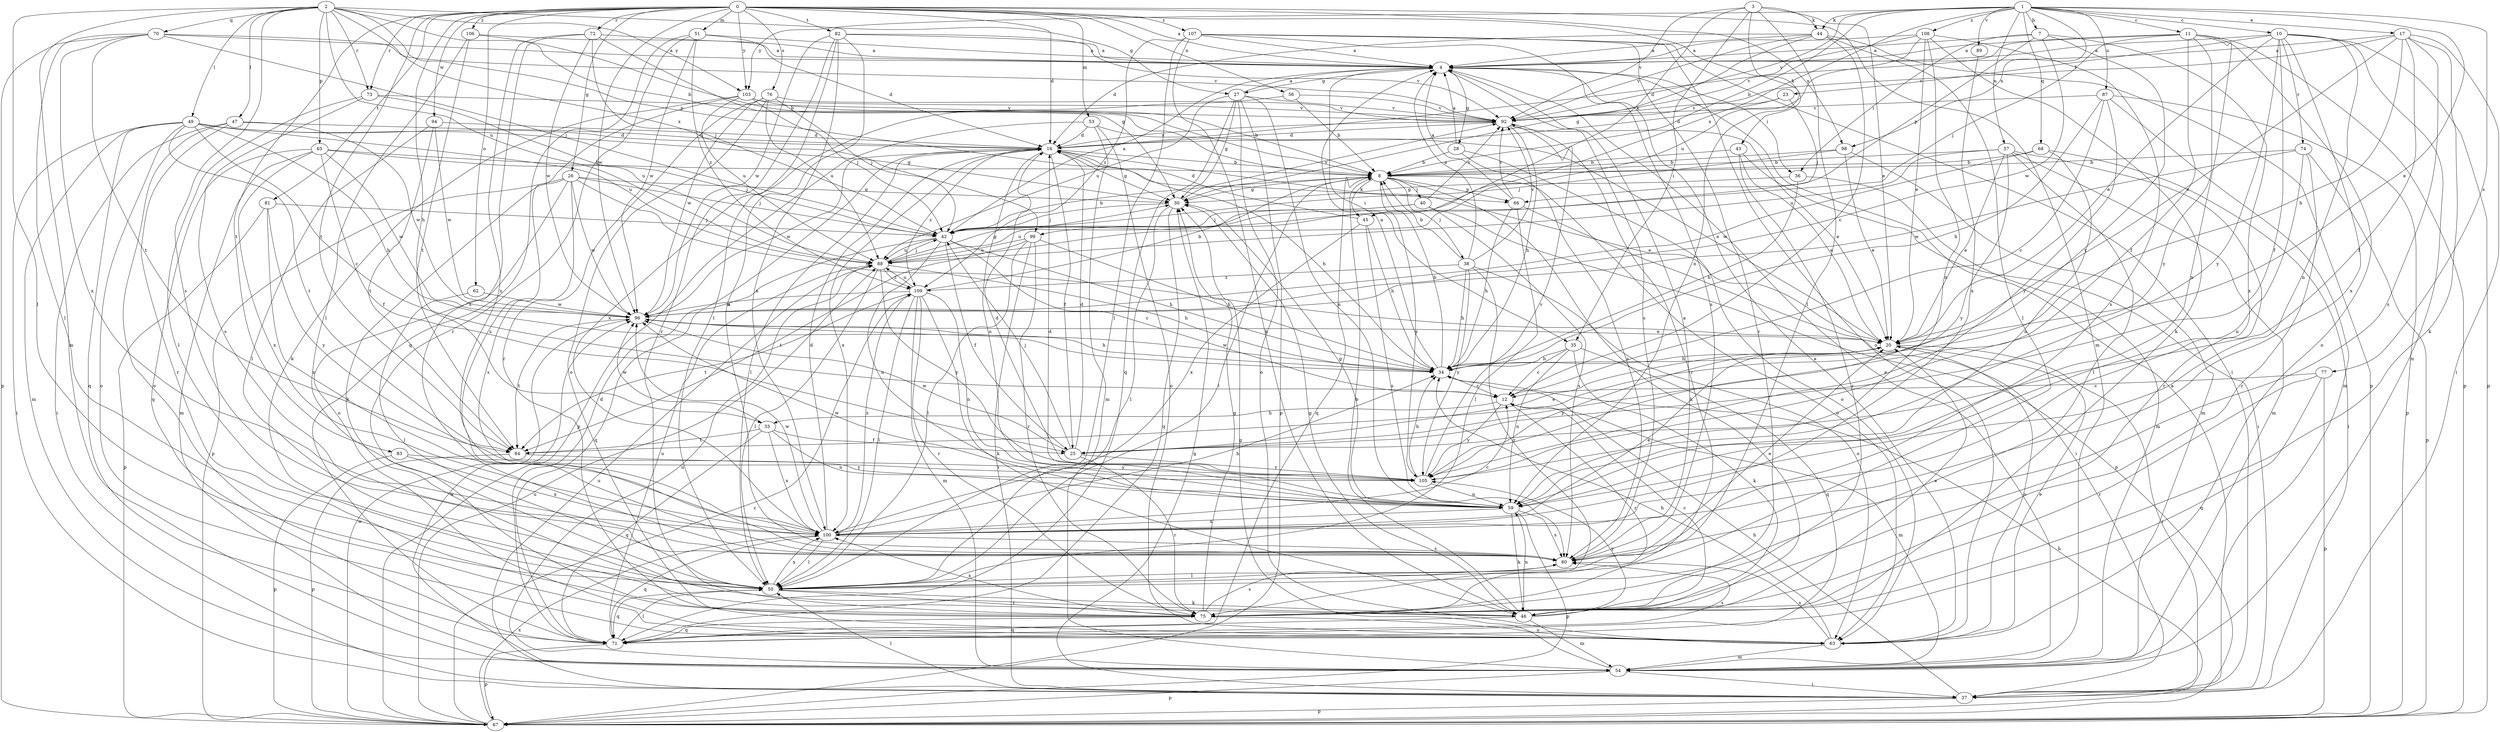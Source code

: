 strict digraph  {
0;
1;
2;
3;
4;
7;
8;
10;
11;
12;
16;
17;
20;
23;
25;
26;
27;
28;
30;
33;
34;
35;
36;
37;
38;
40;
42;
43;
44;
45;
46;
47;
49;
50;
51;
53;
54;
56;
57;
59;
62;
63;
65;
66;
67;
68;
70;
71;
72;
73;
74;
75;
76;
77;
80;
81;
82;
83;
84;
87;
88;
89;
92;
94;
96;
98;
99;
100;
103;
105;
106;
107;
108;
109;
0 -> 4  [label=a];
0 -> 16  [label=d];
0 -> 26  [label=g];
0 -> 33  [label=h];
0 -> 43  [label=k];
0 -> 51  [label=m];
0 -> 53  [label=m];
0 -> 54  [label=m];
0 -> 56  [label=n];
0 -> 62  [label=o];
0 -> 72  [label=r];
0 -> 73  [label=r];
0 -> 76  [label=s];
0 -> 81  [label=t];
0 -> 82  [label=t];
0 -> 83  [label=t];
0 -> 84  [label=t];
0 -> 94  [label=w];
0 -> 96  [label=w];
0 -> 98  [label=x];
0 -> 103  [label=y];
0 -> 106  [label=z];
0 -> 107  [label=z];
1 -> 7  [label=b];
1 -> 8  [label=b];
1 -> 10  [label=c];
1 -> 11  [label=c];
1 -> 17  [label=e];
1 -> 20  [label=e];
1 -> 44  [label=k];
1 -> 57  [label=n];
1 -> 68  [label=q];
1 -> 77  [label=s];
1 -> 87  [label=u];
1 -> 89  [label=v];
1 -> 92  [label=v];
1 -> 98  [label=x];
1 -> 99  [label=x];
1 -> 103  [label=y];
1 -> 108  [label=z];
2 -> 8  [label=b];
2 -> 27  [label=g];
2 -> 47  [label=l];
2 -> 49  [label=l];
2 -> 50  [label=l];
2 -> 54  [label=m];
2 -> 65  [label=p];
2 -> 66  [label=p];
2 -> 70  [label=q];
2 -> 73  [label=r];
2 -> 80  [label=s];
2 -> 88  [label=u];
2 -> 99  [label=x];
2 -> 103  [label=y];
3 -> 20  [label=e];
3 -> 35  [label=i];
3 -> 44  [label=k];
3 -> 45  [label=k];
3 -> 50  [label=l];
3 -> 59  [label=n];
3 -> 92  [label=v];
4 -> 27  [label=g];
4 -> 28  [label=g];
4 -> 35  [label=i];
4 -> 36  [label=i];
4 -> 80  [label=s];
7 -> 4  [label=a];
7 -> 36  [label=i];
7 -> 66  [label=p];
7 -> 84  [label=t];
7 -> 96  [label=w];
7 -> 100  [label=x];
8 -> 30  [label=g];
8 -> 38  [label=j];
8 -> 40  [label=j];
8 -> 45  [label=k];
8 -> 46  [label=k];
8 -> 50  [label=l];
8 -> 63  [label=o];
8 -> 66  [label=p];
8 -> 71  [label=q];
8 -> 105  [label=y];
10 -> 4  [label=a];
10 -> 20  [label=e];
10 -> 23  [label=f];
10 -> 25  [label=f];
10 -> 54  [label=m];
10 -> 59  [label=n];
10 -> 67  [label=p];
10 -> 74  [label=r];
10 -> 100  [label=x];
10 -> 105  [label=y];
11 -> 4  [label=a];
11 -> 25  [label=f];
11 -> 42  [label=j];
11 -> 59  [label=n];
11 -> 63  [label=o];
11 -> 67  [label=p];
11 -> 92  [label=v];
11 -> 105  [label=y];
12 -> 33  [label=h];
12 -> 54  [label=m];
12 -> 75  [label=r];
12 -> 105  [label=y];
16 -> 8  [label=b];
16 -> 20  [label=e];
16 -> 25  [label=f];
16 -> 30  [label=g];
16 -> 34  [label=h];
16 -> 50  [label=l];
16 -> 59  [label=n];
16 -> 92  [label=v];
16 -> 96  [label=w];
16 -> 100  [label=x];
16 -> 109  [label=z];
17 -> 4  [label=a];
17 -> 20  [label=e];
17 -> 25  [label=f];
17 -> 34  [label=h];
17 -> 37  [label=i];
17 -> 46  [label=k];
17 -> 80  [label=s];
17 -> 92  [label=v];
20 -> 34  [label=h];
20 -> 37  [label=i];
20 -> 63  [label=o];
20 -> 105  [label=y];
23 -> 16  [label=d];
23 -> 42  [label=j];
23 -> 92  [label=v];
25 -> 16  [label=d];
25 -> 20  [label=e];
25 -> 42  [label=j];
25 -> 75  [label=r];
25 -> 96  [label=w];
25 -> 105  [label=y];
26 -> 20  [label=e];
26 -> 30  [label=g];
26 -> 42  [label=j];
26 -> 46  [label=k];
26 -> 63  [label=o];
26 -> 67  [label=p];
26 -> 80  [label=s];
26 -> 96  [label=w];
27 -> 4  [label=a];
27 -> 30  [label=g];
27 -> 59  [label=n];
27 -> 63  [label=o];
27 -> 67  [label=p];
27 -> 71  [label=q];
27 -> 88  [label=u];
27 -> 92  [label=v];
28 -> 4  [label=a];
28 -> 8  [label=b];
28 -> 63  [label=o];
28 -> 80  [label=s];
30 -> 42  [label=j];
30 -> 50  [label=l];
30 -> 71  [label=q];
30 -> 92  [label=v];
33 -> 25  [label=f];
33 -> 59  [label=n];
33 -> 71  [label=q];
33 -> 84  [label=t];
33 -> 96  [label=w];
33 -> 100  [label=x];
34 -> 4  [label=a];
34 -> 8  [label=b];
34 -> 12  [label=c];
34 -> 96  [label=w];
35 -> 12  [label=c];
35 -> 34  [label=h];
35 -> 46  [label=k];
35 -> 59  [label=n];
35 -> 71  [label=q];
36 -> 30  [label=g];
36 -> 34  [label=h];
36 -> 54  [label=m];
37 -> 4  [label=a];
37 -> 30  [label=g];
37 -> 34  [label=h];
37 -> 50  [label=l];
37 -> 67  [label=p];
37 -> 88  [label=u];
38 -> 4  [label=a];
38 -> 8  [label=b];
38 -> 34  [label=h];
38 -> 63  [label=o];
38 -> 75  [label=r];
38 -> 92  [label=v];
38 -> 105  [label=y];
38 -> 109  [label=z];
40 -> 42  [label=j];
40 -> 67  [label=p];
40 -> 80  [label=s];
40 -> 88  [label=u];
40 -> 92  [label=v];
42 -> 4  [label=a];
42 -> 8  [label=b];
42 -> 12  [label=c];
42 -> 25  [label=f];
42 -> 34  [label=h];
42 -> 59  [label=n];
42 -> 71  [label=q];
42 -> 88  [label=u];
43 -> 8  [label=b];
43 -> 20  [label=e];
43 -> 37  [label=i];
43 -> 75  [label=r];
44 -> 4  [label=a];
44 -> 12  [label=c];
44 -> 16  [label=d];
44 -> 30  [label=g];
44 -> 50  [label=l];
44 -> 67  [label=p];
44 -> 92  [label=v];
45 -> 16  [label=d];
45 -> 34  [label=h];
45 -> 80  [label=s];
45 -> 100  [label=x];
46 -> 8  [label=b];
46 -> 12  [label=c];
46 -> 20  [label=e];
46 -> 30  [label=g];
46 -> 54  [label=m];
46 -> 59  [label=n];
46 -> 71  [label=q];
46 -> 105  [label=y];
47 -> 16  [label=d];
47 -> 37  [label=i];
47 -> 63  [label=o];
47 -> 75  [label=r];
47 -> 96  [label=w];
49 -> 12  [label=c];
49 -> 16  [label=d];
49 -> 30  [label=g];
49 -> 34  [label=h];
49 -> 37  [label=i];
49 -> 54  [label=m];
49 -> 63  [label=o];
49 -> 71  [label=q];
49 -> 84  [label=t];
49 -> 88  [label=u];
50 -> 46  [label=k];
50 -> 71  [label=q];
50 -> 75  [label=r];
50 -> 100  [label=x];
51 -> 4  [label=a];
51 -> 16  [label=d];
51 -> 71  [label=q];
51 -> 75  [label=r];
51 -> 96  [label=w];
51 -> 109  [label=z];
53 -> 16  [label=d];
53 -> 20  [label=e];
53 -> 54  [label=m];
53 -> 63  [label=o];
53 -> 67  [label=p];
54 -> 4  [label=a];
54 -> 30  [label=g];
54 -> 37  [label=i];
54 -> 67  [label=p];
54 -> 88  [label=u];
54 -> 96  [label=w];
56 -> 8  [label=b];
56 -> 92  [label=v];
56 -> 100  [label=x];
57 -> 8  [label=b];
57 -> 20  [label=e];
57 -> 50  [label=l];
57 -> 54  [label=m];
57 -> 75  [label=r];
57 -> 88  [label=u];
57 -> 105  [label=y];
59 -> 16  [label=d];
59 -> 30  [label=g];
59 -> 46  [label=k];
59 -> 67  [label=p];
59 -> 80  [label=s];
59 -> 96  [label=w];
59 -> 100  [label=x];
62 -> 50  [label=l];
62 -> 96  [label=w];
63 -> 4  [label=a];
63 -> 20  [label=e];
63 -> 34  [label=h];
63 -> 54  [label=m];
63 -> 80  [label=s];
65 -> 8  [label=b];
65 -> 25  [label=f];
65 -> 42  [label=j];
65 -> 54  [label=m];
65 -> 71  [label=q];
65 -> 96  [label=w];
65 -> 100  [label=x];
66 -> 4  [label=a];
66 -> 34  [label=h];
66 -> 37  [label=i];
66 -> 50  [label=l];
66 -> 92  [label=v];
67 -> 34  [label=h];
67 -> 88  [label=u];
67 -> 96  [label=w];
67 -> 100  [label=x];
67 -> 109  [label=z];
68 -> 8  [label=b];
68 -> 37  [label=i];
68 -> 59  [label=n];
68 -> 96  [label=w];
70 -> 4  [label=a];
70 -> 42  [label=j];
70 -> 50  [label=l];
70 -> 67  [label=p];
70 -> 84  [label=t];
70 -> 92  [label=v];
70 -> 100  [label=x];
71 -> 16  [label=d];
71 -> 50  [label=l];
71 -> 67  [label=p];
71 -> 80  [label=s];
71 -> 88  [label=u];
72 -> 4  [label=a];
72 -> 30  [label=g];
72 -> 42  [label=j];
72 -> 80  [label=s];
72 -> 96  [label=w];
72 -> 100  [label=x];
73 -> 50  [label=l];
73 -> 80  [label=s];
73 -> 88  [label=u];
73 -> 92  [label=v];
74 -> 8  [label=b];
74 -> 59  [label=n];
74 -> 67  [label=p];
74 -> 75  [label=r];
74 -> 96  [label=w];
75 -> 30  [label=g];
75 -> 63  [label=o];
75 -> 71  [label=q];
75 -> 80  [label=s];
75 -> 100  [label=x];
76 -> 42  [label=j];
76 -> 63  [label=o];
76 -> 75  [label=r];
76 -> 88  [label=u];
76 -> 92  [label=v];
76 -> 96  [label=w];
77 -> 12  [label=c];
77 -> 67  [label=p];
77 -> 71  [label=q];
77 -> 75  [label=r];
80 -> 4  [label=a];
80 -> 20  [label=e];
80 -> 50  [label=l];
81 -> 42  [label=j];
81 -> 67  [label=p];
81 -> 100  [label=x];
81 -> 105  [label=y];
82 -> 4  [label=a];
82 -> 50  [label=l];
82 -> 75  [label=r];
82 -> 80  [label=s];
82 -> 92  [label=v];
82 -> 96  [label=w];
82 -> 100  [label=x];
83 -> 67  [label=p];
83 -> 100  [label=x];
83 -> 105  [label=y];
84 -> 67  [label=p];
84 -> 105  [label=y];
87 -> 12  [label=c];
87 -> 34  [label=h];
87 -> 54  [label=m];
87 -> 67  [label=p];
87 -> 92  [label=v];
87 -> 105  [label=y];
88 -> 30  [label=g];
88 -> 34  [label=h];
88 -> 42  [label=j];
88 -> 50  [label=l];
88 -> 105  [label=y];
88 -> 109  [label=z];
89 -> 100  [label=x];
92 -> 16  [label=d];
92 -> 20  [label=e];
92 -> 34  [label=h];
92 -> 75  [label=r];
94 -> 16  [label=d];
94 -> 50  [label=l];
94 -> 84  [label=t];
94 -> 96  [label=w];
96 -> 20  [label=e];
96 -> 34  [label=h];
96 -> 84  [label=t];
98 -> 8  [label=b];
98 -> 20  [label=e];
98 -> 42  [label=j];
98 -> 54  [label=m];
99 -> 34  [label=h];
99 -> 37  [label=i];
99 -> 50  [label=l];
99 -> 75  [label=r];
99 -> 84  [label=t];
99 -> 88  [label=u];
100 -> 12  [label=c];
100 -> 16  [label=d];
100 -> 20  [label=e];
100 -> 34  [label=h];
100 -> 50  [label=l];
100 -> 71  [label=q];
100 -> 80  [label=s];
100 -> 96  [label=w];
100 -> 109  [label=z];
103 -> 8  [label=b];
103 -> 42  [label=j];
103 -> 46  [label=k];
103 -> 80  [label=s];
103 -> 88  [label=u];
103 -> 92  [label=v];
105 -> 16  [label=d];
105 -> 34  [label=h];
105 -> 59  [label=n];
105 -> 92  [label=v];
106 -> 4  [label=a];
106 -> 8  [label=b];
106 -> 50  [label=l];
106 -> 84  [label=t];
107 -> 4  [label=a];
107 -> 37  [label=i];
107 -> 46  [label=k];
107 -> 50  [label=l];
107 -> 63  [label=o];
107 -> 75  [label=r];
107 -> 80  [label=s];
107 -> 109  [label=z];
108 -> 4  [label=a];
108 -> 16  [label=d];
108 -> 20  [label=e];
108 -> 46  [label=k];
108 -> 59  [label=n];
108 -> 80  [label=s];
108 -> 88  [label=u];
109 -> 8  [label=b];
109 -> 46  [label=k];
109 -> 50  [label=l];
109 -> 54  [label=m];
109 -> 59  [label=n];
109 -> 75  [label=r];
109 -> 84  [label=t];
109 -> 88  [label=u];
109 -> 96  [label=w];
}
